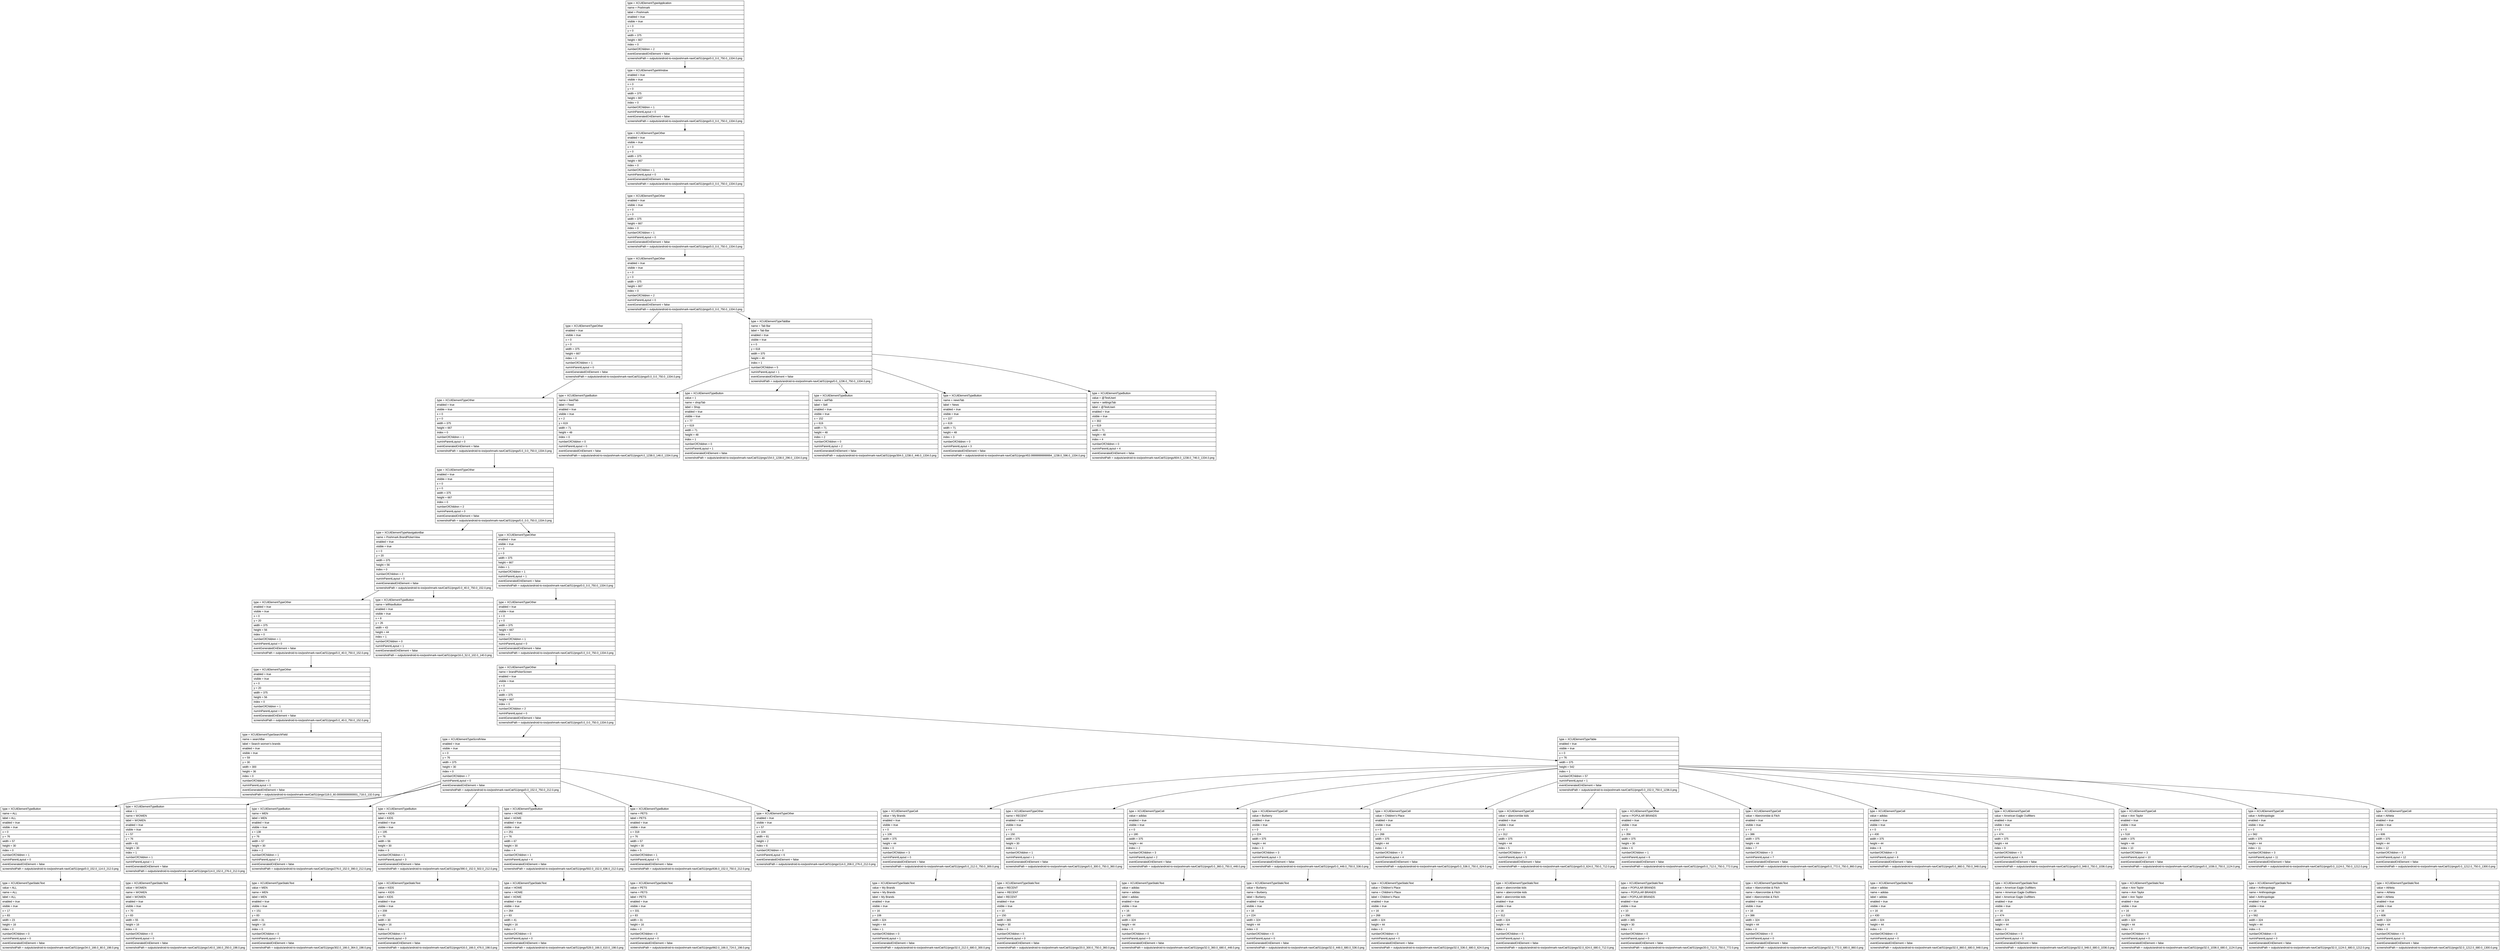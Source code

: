 digraph Layout {

	node [shape=record fontname=Arial];

	0	[label="{type = XCUIElementTypeApplication\l|name = Poshmark\l|label = Poshmark\l|enabled = true\l|visible = true\l|x = 0\l|y = 0\l|width = 375\l|height = 667\l|index = 0\l|numberOfChildren = 2\l|eventGeneratedOnElement = false \l|screenshotPath = outputs/android-to-ios/poshmark-naviCat/S1/pngs/0.0_0.0_750.0_1334.0.png\l}"]
	1	[label="{type = XCUIElementTypeWindow\l|enabled = true\l|visible = true\l|x = 0\l|y = 0\l|width = 375\l|height = 667\l|index = 0\l|numberOfChildren = 1\l|numInParentLayout = 0\l|eventGeneratedOnElement = false \l|screenshotPath = outputs/android-to-ios/poshmark-naviCat/S1/pngs/0.0_0.0_750.0_1334.0.png\l}"]
	2	[label="{type = XCUIElementTypeOther\l|enabled = true\l|visible = true\l|x = 0\l|y = 0\l|width = 375\l|height = 667\l|index = 0\l|numberOfChildren = 1\l|numInParentLayout = 0\l|eventGeneratedOnElement = false \l|screenshotPath = outputs/android-to-ios/poshmark-naviCat/S1/pngs/0.0_0.0_750.0_1334.0.png\l}"]
	3	[label="{type = XCUIElementTypeOther\l|enabled = true\l|visible = true\l|x = 0\l|y = 0\l|width = 375\l|height = 667\l|index = 0\l|numberOfChildren = 1\l|numInParentLayout = 0\l|eventGeneratedOnElement = false \l|screenshotPath = outputs/android-to-ios/poshmark-naviCat/S1/pngs/0.0_0.0_750.0_1334.0.png\l}"]
	4	[label="{type = XCUIElementTypeOther\l|enabled = true\l|visible = true\l|x = 0\l|y = 0\l|width = 375\l|height = 667\l|index = 0\l|numberOfChildren = 2\l|numInParentLayout = 0\l|eventGeneratedOnElement = false \l|screenshotPath = outputs/android-to-ios/poshmark-naviCat/S1/pngs/0.0_0.0_750.0_1334.0.png\l}"]
	5	[label="{type = XCUIElementTypeOther\l|enabled = true\l|visible = true\l|x = 0\l|y = 0\l|width = 375\l|height = 667\l|index = 0\l|numberOfChildren = 1\l|numInParentLayout = 0\l|eventGeneratedOnElement = false \l|screenshotPath = outputs/android-to-ios/poshmark-naviCat/S1/pngs/0.0_0.0_750.0_1334.0.png\l}"]
	6	[label="{type = XCUIElementTypeTabBar\l|name = Tab Bar\l|label = Tab Bar\l|enabled = true\l|visible = true\l|x = 0\l|y = 618\l|width = 375\l|height = 49\l|index = 1\l|numberOfChildren = 5\l|numInParentLayout = 1\l|eventGeneratedOnElement = false \l|screenshotPath = outputs/android-to-ios/poshmark-naviCat/S1/pngs/0.0_1236.0_750.0_1334.0.png\l}"]
	7	[label="{type = XCUIElementTypeOther\l|enabled = true\l|visible = true\l|x = 0\l|y = 0\l|width = 375\l|height = 667\l|index = 0\l|numberOfChildren = 1\l|numInParentLayout = 0\l|eventGeneratedOnElement = false \l|screenshotPath = outputs/android-to-ios/poshmark-naviCat/S1/pngs/0.0_0.0_750.0_1334.0.png\l}"]
	8	[label="{type = XCUIElementTypeButton\l|name = feedTab\l|label = Feed\l|enabled = true\l|visible = true\l|x = 2\l|y = 619\l|width = 71\l|height = 48\l|index = 0\l|numberOfChildren = 0\l|numInParentLayout = 0\l|eventGeneratedOnElement = false \l|screenshotPath = outputs/android-to-ios/poshmark-naviCat/S1/pngs/4.0_1238.0_146.0_1334.0.png\l}"]
	9	[label="{type = XCUIElementTypeButton\l|value = 1\l|name = shopTab\l|label = Shop\l|enabled = true\l|visible = true\l|x = 77\l|y = 619\l|width = 71\l|height = 48\l|index = 1\l|numberOfChildren = 0\l|numInParentLayout = 1\l|eventGeneratedOnElement = false \l|screenshotPath = outputs/android-to-ios/poshmark-naviCat/S1/pngs/154.0_1238.0_296.0_1334.0.png\l}"]
	10	[label="{type = XCUIElementTypeButton\l|name = sellTab\l|label = Sell\l|enabled = true\l|visible = true\l|x = 152\l|y = 619\l|width = 71\l|height = 48\l|index = 2\l|numberOfChildren = 0\l|numInParentLayout = 2\l|eventGeneratedOnElement = false \l|screenshotPath = outputs/android-to-ios/poshmark-naviCat/S1/pngs/304.0_1238.0_446.0_1334.0.png\l}"]
	11	[label="{type = XCUIElementTypeButton\l|name = newsTab\l|label = News\l|enabled = true\l|visible = true\l|x = 227\l|y = 619\l|width = 71\l|height = 48\l|index = 3\l|numberOfChildren = 0\l|numInParentLayout = 3\l|eventGeneratedOnElement = false \l|screenshotPath = outputs/android-to-ios/poshmark-naviCat/S1/pngs/453.99999999999994_1238.0_596.0_1334.0.png\l}"]
	12	[label="{type = XCUIElementTypeButton\l|value = @TestUseri\l|name = settingsTab\l|label = @TestUseri\l|enabled = true\l|visible = true\l|x = 302\l|y = 619\l|width = 71\l|height = 48\l|index = 4\l|numberOfChildren = 0\l|numInParentLayout = 4\l|eventGeneratedOnElement = false \l|screenshotPath = outputs/android-to-ios/poshmark-naviCat/S1/pngs/604.0_1238.0_746.0_1334.0.png\l}"]
	13	[label="{type = XCUIElementTypeOther\l|enabled = true\l|visible = true\l|x = 0\l|y = 0\l|width = 375\l|height = 667\l|index = 0\l|numberOfChildren = 2\l|numInParentLayout = 0\l|eventGeneratedOnElement = false \l|screenshotPath = outputs/android-to-ios/poshmark-naviCat/S1/pngs/0.0_0.0_750.0_1334.0.png\l}"]
	14	[label="{type = XCUIElementTypeNavigationBar\l|name = Poshmark.BrandPickerView\l|enabled = true\l|visible = true\l|x = 0\l|y = 20\l|width = 375\l|height = 56\l|index = 0\l|numberOfChildren = 2\l|numInParentLayout = 0\l|eventGeneratedOnElement = false \l|screenshotPath = outputs/android-to-ios/poshmark-naviCat/S1/pngs/0.0_40.0_750.0_152.0.png\l}"]
	15	[label="{type = XCUIElementTypeOther\l|enabled = true\l|visible = true\l|x = 0\l|y = 0\l|width = 375\l|height = 667\l|index = 1\l|numberOfChildren = 1\l|numInParentLayout = 1\l|eventGeneratedOnElement = false \l|screenshotPath = outputs/android-to-ios/poshmark-naviCat/S1/pngs/0.0_0.0_750.0_1334.0.png\l}"]
	16	[label="{type = XCUIElementTypeOther\l|enabled = true\l|visible = true\l|x = 0\l|y = 20\l|width = 375\l|height = 56\l|index = 0\l|numberOfChildren = 1\l|numInParentLayout = 0\l|eventGeneratedOnElement = false \l|screenshotPath = outputs/android-to-ios/poshmark-naviCat/S1/pngs/0.0_40.0_750.0_152.0.png\l}"]
	17	[label="{type = XCUIElementTypeButton\l|name = leftNavButton\l|enabled = true\l|visible = true\l|x = 8\l|y = 26\l|width = 43\l|height = 44\l|index = 1\l|numberOfChildren = 0\l|numInParentLayout = 1\l|eventGeneratedOnElement = false \l|screenshotPath = outputs/android-to-ios/poshmark-naviCat/S1/pngs/16.0_52.0_102.0_140.0.png\l}"]
	18	[label="{type = XCUIElementTypeOther\l|enabled = true\l|visible = true\l|x = 0\l|y = 0\l|width = 375\l|height = 667\l|index = 0\l|numberOfChildren = 1\l|numInParentLayout = 0\l|eventGeneratedOnElement = false \l|screenshotPath = outputs/android-to-ios/poshmark-naviCat/S1/pngs/0.0_0.0_750.0_1334.0.png\l}"]
	19	[label="{type = XCUIElementTypeOther\l|enabled = true\l|visible = true\l|x = 0\l|y = 20\l|width = 375\l|height = 56\l|index = 0\l|numberOfChildren = 1\l|numInParentLayout = 0\l|eventGeneratedOnElement = false \l|screenshotPath = outputs/android-to-ios/poshmark-naviCat/S1/pngs/0.0_40.0_750.0_152.0.png\l}"]
	20	[label="{type = XCUIElementTypeOther\l|name = brandPickerScreen\l|enabled = true\l|visible = true\l|x = 0\l|y = 0\l|width = 375\l|height = 667\l|index = 0\l|numberOfChildren = 2\l|numInParentLayout = 0\l|eventGeneratedOnElement = false \l|screenshotPath = outputs/android-to-ios/poshmark-naviCat/S1/pngs/0.0_0.0_750.0_1334.0.png\l}"]
	21	[label="{type = XCUIElementTypeSearchField\l|name = searchBar\l|label = Search women's brands\l|enabled = true\l|visible = true\l|x = 59\l|y = 30\l|width = 300\l|height = 36\l|index = 0\l|numberOfChildren = 0\l|numInParentLayout = 0\l|eventGeneratedOnElement = false \l|screenshotPath = outputs/android-to-ios/poshmark-naviCat/S1/pngs/118.0_60.00000000000001_718.0_132.0.png\l}"]
	22	[label="{type = XCUIElementTypeScrollView\l|enabled = true\l|visible = true\l|x = 0\l|y = 76\l|width = 375\l|height = 30\l|index = 0\l|numberOfChildren = 7\l|numInParentLayout = 0\l|eventGeneratedOnElement = false \l|screenshotPath = outputs/android-to-ios/poshmark-naviCat/S1/pngs/0.0_152.0_750.0_212.0.png\l}"]
	23	[label="{type = XCUIElementTypeTable\l|enabled = true\l|visible = true\l|x = 0\l|y = 76\l|width = 375\l|height = 542\l|index = 1\l|numberOfChildren = 57\l|numInParentLayout = 1\l|eventGeneratedOnElement = false \l|screenshotPath = outputs/android-to-ios/poshmark-naviCat/S1/pngs/0.0_152.0_750.0_1236.0.png\l}"]
	24	[label="{type = XCUIElementTypeButton\l|name = ALL\l|label = ALL\l|enabled = true\l|visible = true\l|x = 0\l|y = 76\l|width = 57\l|height = 30\l|index = 0\l|numberOfChildren = 1\l|numInParentLayout = 0\l|eventGeneratedOnElement = false \l|screenshotPath = outputs/android-to-ios/poshmark-naviCat/S1/pngs/0.0_152.0_114.0_212.0.png\l}"]
	25	[label="{type = XCUIElementTypeButton\l|value = 1\l|name = WOMEN\l|label = WOMEN\l|enabled = true\l|visible = true\l|x = 57\l|y = 76\l|width = 81\l|height = 30\l|index = 1\l|numberOfChildren = 1\l|numInParentLayout = 1\l|eventGeneratedOnElement = false \l|screenshotPath = outputs/android-to-ios/poshmark-naviCat/S1/pngs/114.0_152.0_276.0_212.0.png\l}"]
	26	[label="{type = XCUIElementTypeButton\l|name = MEN\l|label = MEN\l|enabled = true\l|visible = true\l|x = 138\l|y = 76\l|width = 57\l|height = 30\l|index = 2\l|numberOfChildren = 1\l|numInParentLayout = 2\l|eventGeneratedOnElement = false \l|screenshotPath = outputs/android-to-ios/poshmark-naviCat/S1/pngs/276.0_152.0_390.0_212.0.png\l}"]
	27	[label="{type = XCUIElementTypeButton\l|name = KIDS\l|label = KIDS\l|enabled = true\l|visible = true\l|x = 195\l|y = 76\l|width = 56\l|height = 30\l|index = 3\l|numberOfChildren = 1\l|numInParentLayout = 3\l|eventGeneratedOnElement = false \l|screenshotPath = outputs/android-to-ios/poshmark-naviCat/S1/pngs/390.0_152.0_502.0_212.0.png\l}"]
	28	[label="{type = XCUIElementTypeButton\l|name = HOME\l|label = HOME\l|enabled = true\l|visible = true\l|x = 251\l|y = 76\l|width = 67\l|height = 30\l|index = 4\l|numberOfChildren = 1\l|numInParentLayout = 4\l|eventGeneratedOnElement = false \l|screenshotPath = outputs/android-to-ios/poshmark-naviCat/S1/pngs/502.0_152.0_636.0_212.0.png\l}"]
	29	[label="{type = XCUIElementTypeButton\l|name = PETS\l|label = PETS\l|enabled = true\l|visible = true\l|x = 318\l|y = 76\l|width = 57\l|height = 30\l|index = 5\l|numberOfChildren = 1\l|numInParentLayout = 5\l|eventGeneratedOnElement = false \l|screenshotPath = outputs/android-to-ios/poshmark-naviCat/S1/pngs/636.0_152.0_750.0_212.0.png\l}"]
	30	[label="{type = XCUIElementTypeOther\l|enabled = true\l|visible = true\l|x = 57\l|y = 104\l|width = 81\l|height = 2\l|index = 6\l|numberOfChildren = 0\l|numInParentLayout = 6\l|eventGeneratedOnElement = false \l|screenshotPath = outputs/android-to-ios/poshmark-naviCat/S1/pngs/114.0_208.0_276.0_212.0.png\l}"]
	31	[label="{type = XCUIElementTypeCell\l|value = My Brands\l|enabled = true\l|visible = true\l|x = 0\l|y = 106\l|width = 375\l|height = 44\l|index = 0\l|numberOfChildren = 3\l|numInParentLayout = 0\l|eventGeneratedOnElement = false \l|screenshotPath = outputs/android-to-ios/poshmark-naviCat/S1/pngs/0.0_212.0_750.0_300.0.png\l}"]
	32	[label="{type = XCUIElementTypeOther\l|name = RECENT\l|enabled = true\l|visible = true\l|x = 0\l|y = 150\l|width = 375\l|height = 30\l|index = 1\l|numberOfChildren = 1\l|numInParentLayout = 1\l|eventGeneratedOnElement = false \l|screenshotPath = outputs/android-to-ios/poshmark-naviCat/S1/pngs/0.0_300.0_750.0_360.0.png\l}"]
	33	[label="{type = XCUIElementTypeCell\l|value = adidas\l|enabled = true\l|visible = true\l|x = 0\l|y = 180\l|width = 375\l|height = 44\l|index = 2\l|numberOfChildren = 3\l|numInParentLayout = 2\l|eventGeneratedOnElement = false \l|screenshotPath = outputs/android-to-ios/poshmark-naviCat/S1/pngs/0.0_360.0_750.0_448.0.png\l}"]
	34	[label="{type = XCUIElementTypeCell\l|value = Burberry\l|enabled = true\l|visible = true\l|x = 0\l|y = 224\l|width = 375\l|height = 44\l|index = 3\l|numberOfChildren = 3\l|numInParentLayout = 3\l|eventGeneratedOnElement = false \l|screenshotPath = outputs/android-to-ios/poshmark-naviCat/S1/pngs/0.0_448.0_750.0_536.0.png\l}"]
	35	[label="{type = XCUIElementTypeCell\l|value = Children's Place\l|enabled = true\l|visible = true\l|x = 0\l|y = 268\l|width = 375\l|height = 44\l|index = 4\l|numberOfChildren = 3\l|numInParentLayout = 4\l|eventGeneratedOnElement = false \l|screenshotPath = outputs/android-to-ios/poshmark-naviCat/S1/pngs/0.0_536.0_750.0_624.0.png\l}"]
	36	[label="{type = XCUIElementTypeCell\l|value = abercrombie kids\l|enabled = true\l|visible = true\l|x = 0\l|y = 312\l|width = 375\l|height = 44\l|index = 5\l|numberOfChildren = 3\l|numInParentLayout = 5\l|eventGeneratedOnElement = false \l|screenshotPath = outputs/android-to-ios/poshmark-naviCat/S1/pngs/0.0_624.0_750.0_712.0.png\l}"]
	37	[label="{type = XCUIElementTypeOther\l|name = POPULAR BRANDS\l|enabled = true\l|visible = true\l|x = 0\l|y = 356\l|width = 375\l|height = 30\l|index = 6\l|numberOfChildren = 1\l|numInParentLayout = 6\l|eventGeneratedOnElement = false \l|screenshotPath = outputs/android-to-ios/poshmark-naviCat/S1/pngs/0.0_712.0_750.0_772.0.png\l}"]
	38	[label="{type = XCUIElementTypeCell\l|value = Abercrombie & Fitch\l|enabled = true\l|visible = true\l|x = 0\l|y = 386\l|width = 375\l|height = 44\l|index = 7\l|numberOfChildren = 3\l|numInParentLayout = 7\l|eventGeneratedOnElement = false \l|screenshotPath = outputs/android-to-ios/poshmark-naviCat/S1/pngs/0.0_772.0_750.0_860.0.png\l}"]
	39	[label="{type = XCUIElementTypeCell\l|value = adidas\l|enabled = true\l|visible = true\l|x = 0\l|y = 430\l|width = 375\l|height = 44\l|index = 8\l|numberOfChildren = 3\l|numInParentLayout = 8\l|eventGeneratedOnElement = false \l|screenshotPath = outputs/android-to-ios/poshmark-naviCat/S1/pngs/0.0_860.0_750.0_948.0.png\l}"]
	40	[label="{type = XCUIElementTypeCell\l|value = American Eagle Outfitters\l|enabled = true\l|visible = true\l|x = 0\l|y = 474\l|width = 375\l|height = 44\l|index = 9\l|numberOfChildren = 3\l|numInParentLayout = 9\l|eventGeneratedOnElement = false \l|screenshotPath = outputs/android-to-ios/poshmark-naviCat/S1/pngs/0.0_948.0_750.0_1036.0.png\l}"]
	41	[label="{type = XCUIElementTypeCell\l|value = Ann Taylor\l|enabled = true\l|visible = true\l|x = 0\l|y = 518\l|width = 375\l|height = 44\l|index = 10\l|numberOfChildren = 3\l|numInParentLayout = 10\l|eventGeneratedOnElement = false \l|screenshotPath = outputs/android-to-ios/poshmark-naviCat/S1/pngs/0.0_1036.0_750.0_1124.0.png\l}"]
	42	[label="{type = XCUIElementTypeCell\l|value = Anthropologie\l|enabled = true\l|visible = true\l|x = 0\l|y = 562\l|width = 375\l|height = 44\l|index = 11\l|numberOfChildren = 3\l|numInParentLayout = 11\l|eventGeneratedOnElement = false \l|screenshotPath = outputs/android-to-ios/poshmark-naviCat/S1/pngs/0.0_1124.0_750.0_1212.0.png\l}"]
	43	[label="{type = XCUIElementTypeCell\l|value = Athleta\l|enabled = true\l|visible = true\l|x = 0\l|y = 606\l|width = 375\l|height = 44\l|index = 12\l|numberOfChildren = 3\l|numInParentLayout = 12\l|eventGeneratedOnElement = false \l|screenshotPath = outputs/android-to-ios/poshmark-naviCat/S1/pngs/0.0_1212.0_750.0_1300.0.png\l}"]
	44	[label="{type = XCUIElementTypeStaticText\l|value = ALL\l|name = ALL\l|label = ALL\l|enabled = true\l|visible = true\l|x = 17\l|y = 83\l|width = 23\l|height = 16\l|index = 0\l|numberOfChildren = 0\l|numInParentLayout = 0\l|eventGeneratedOnElement = false \l|screenshotPath = outputs/android-to-ios/poshmark-naviCat/S1/pngs/34.0_166.0_80.0_198.0.png\l}"]
	45	[label="{type = XCUIElementTypeStaticText\l|value = WOMEN\l|name = WOMEN\l|label = WOMEN\l|enabled = true\l|visible = true\l|x = 70\l|y = 83\l|width = 55\l|height = 16\l|index = 0\l|numberOfChildren = 0\l|numInParentLayout = 0\l|eventGeneratedOnElement = false \l|screenshotPath = outputs/android-to-ios/poshmark-naviCat/S1/pngs/140.0_166.0_250.0_198.0.png\l}"]
	46	[label="{type = XCUIElementTypeStaticText\l|value = MEN\l|name = MEN\l|label = MEN\l|enabled = true\l|visible = true\l|x = 151\l|y = 83\l|width = 31\l|height = 16\l|index = 0\l|numberOfChildren = 0\l|numInParentLayout = 0\l|eventGeneratedOnElement = false \l|screenshotPath = outputs/android-to-ios/poshmark-naviCat/S1/pngs/302.0_166.0_364.0_198.0.png\l}"]
	47	[label="{type = XCUIElementTypeStaticText\l|value = KIDS\l|name = KIDS\l|label = KIDS\l|enabled = true\l|visible = true\l|x = 208\l|y = 83\l|width = 30\l|height = 16\l|index = 0\l|numberOfChildren = 0\l|numInParentLayout = 0\l|eventGeneratedOnElement = false \l|screenshotPath = outputs/android-to-ios/poshmark-naviCat/S1/pngs/416.0_166.0_476.0_198.0.png\l}"]
	48	[label="{type = XCUIElementTypeStaticText\l|value = HOME\l|name = HOME\l|label = HOME\l|enabled = true\l|visible = true\l|x = 264\l|y = 83\l|width = 41\l|height = 16\l|index = 0\l|numberOfChildren = 0\l|numInParentLayout = 0\l|eventGeneratedOnElement = false \l|screenshotPath = outputs/android-to-ios/poshmark-naviCat/S1/pngs/528.0_166.0_610.0_198.0.png\l}"]
	49	[label="{type = XCUIElementTypeStaticText\l|value = PETS\l|name = PETS\l|label = PETS\l|enabled = true\l|visible = true\l|x = 331\l|y = 83\l|width = 31\l|height = 16\l|index = 0\l|numberOfChildren = 0\l|numInParentLayout = 0\l|eventGeneratedOnElement = false \l|screenshotPath = outputs/android-to-ios/poshmark-naviCat/S1/pngs/662.0_166.0_724.0_198.0.png\l}"]
	50	[label="{type = XCUIElementTypeStaticText\l|value = My Brands\l|name = My Brands\l|label = My Brands\l|enabled = true\l|visible = true\l|x = 16\l|y = 106\l|width = 324\l|height = 44\l|index = 1\l|numberOfChildren = 0\l|numInParentLayout = 1\l|eventGeneratedOnElement = false \l|screenshotPath = outputs/android-to-ios/poshmark-naviCat/S1/pngs/32.0_212.0_680.0_300.0.png\l}"]
	51	[label="{type = XCUIElementTypeStaticText\l|value = RECENT\l|name = RECENT\l|label = RECENT\l|enabled = true\l|visible = true\l|x = 10\l|y = 150\l|width = 365\l|height = 30\l|index = 0\l|numberOfChildren = 0\l|numInParentLayout = 0\l|eventGeneratedOnElement = false \l|screenshotPath = outputs/android-to-ios/poshmark-naviCat/S1/pngs/20.0_300.0_750.0_360.0.png\l}"]
	52	[label="{type = XCUIElementTypeStaticText\l|value = adidas\l|name = adidas\l|label = adidas\l|enabled = true\l|visible = true\l|x = 16\l|y = 180\l|width = 324\l|height = 44\l|index = 0\l|numberOfChildren = 0\l|numInParentLayout = 0\l|eventGeneratedOnElement = false \l|screenshotPath = outputs/android-to-ios/poshmark-naviCat/S1/pngs/32.0_360.0_680.0_448.0.png\l}"]
	53	[label="{type = XCUIElementTypeStaticText\l|value = Burberry\l|name = Burberry\l|label = Burberry\l|enabled = true\l|visible = true\l|x = 16\l|y = 224\l|width = 324\l|height = 44\l|index = 0\l|numberOfChildren = 0\l|numInParentLayout = 0\l|eventGeneratedOnElement = false \l|screenshotPath = outputs/android-to-ios/poshmark-naviCat/S1/pngs/32.0_448.0_680.0_536.0.png\l}"]
	54	[label="{type = XCUIElementTypeStaticText\l|value = Children's Place\l|name = Children's Place\l|label = Children's Place\l|enabled = true\l|visible = true\l|x = 16\l|y = 268\l|width = 324\l|height = 44\l|index = 0\l|numberOfChildren = 0\l|numInParentLayout = 0\l|eventGeneratedOnElement = false \l|screenshotPath = outputs/android-to-ios/poshmark-naviCat/S1/pngs/32.0_536.0_680.0_624.0.png\l}"]
	55	[label="{type = XCUIElementTypeStaticText\l|value = abercrombie kids\l|name = abercrombie kids\l|label = abercrombie kids\l|enabled = true\l|visible = true\l|x = 16\l|y = 312\l|width = 324\l|height = 44\l|index = 1\l|numberOfChildren = 0\l|numInParentLayout = 1\l|eventGeneratedOnElement = false \l|screenshotPath = outputs/android-to-ios/poshmark-naviCat/S1/pngs/32.0_624.0_680.0_712.0.png\l}"]
	56	[label="{type = XCUIElementTypeStaticText\l|value = POPULAR BRANDS\l|name = POPULAR BRANDS\l|label = POPULAR BRANDS\l|enabled = true\l|visible = true\l|x = 10\l|y = 356\l|width = 365\l|height = 30\l|index = 0\l|numberOfChildren = 0\l|numInParentLayout = 0\l|eventGeneratedOnElement = false \l|screenshotPath = outputs/android-to-ios/poshmark-naviCat/S1/pngs/20.0_712.0_750.0_772.0.png\l}"]
	57	[label="{type = XCUIElementTypeStaticText\l|value = Abercrombie & Fitch\l|name = Abercrombie & Fitch\l|label = Abercrombie & Fitch\l|enabled = true\l|visible = true\l|x = 16\l|y = 386\l|width = 324\l|height = 44\l|index = 0\l|numberOfChildren = 0\l|numInParentLayout = 0\l|eventGeneratedOnElement = false \l|screenshotPath = outputs/android-to-ios/poshmark-naviCat/S1/pngs/32.0_772.0_680.0_860.0.png\l}"]
	58	[label="{type = XCUIElementTypeStaticText\l|value = adidas\l|name = adidas\l|label = adidas\l|enabled = true\l|visible = true\l|x = 16\l|y = 430\l|width = 324\l|height = 44\l|index = 0\l|numberOfChildren = 0\l|numInParentLayout = 0\l|eventGeneratedOnElement = false \l|screenshotPath = outputs/android-to-ios/poshmark-naviCat/S1/pngs/32.0_860.0_680.0_948.0.png\l}"]
	59	[label="{type = XCUIElementTypeStaticText\l|value = American Eagle Outfitters\l|name = American Eagle Outfitters\l|label = American Eagle Outfitters\l|enabled = true\l|visible = true\l|x = 16\l|y = 474\l|width = 324\l|height = 44\l|index = 0\l|numberOfChildren = 0\l|numInParentLayout = 0\l|eventGeneratedOnElement = false \l|screenshotPath = outputs/android-to-ios/poshmark-naviCat/S1/pngs/32.0_948.0_680.0_1036.0.png\l}"]
	60	[label="{type = XCUIElementTypeStaticText\l|value = Ann Taylor\l|name = Ann Taylor\l|label = Ann Taylor\l|enabled = true\l|visible = true\l|x = 16\l|y = 518\l|width = 324\l|height = 44\l|index = 0\l|numberOfChildren = 0\l|numInParentLayout = 0\l|eventGeneratedOnElement = false \l|screenshotPath = outputs/android-to-ios/poshmark-naviCat/S1/pngs/32.0_1036.0_680.0_1124.0.png\l}"]
	61	[label="{type = XCUIElementTypeStaticText\l|value = Anthropologie\l|name = Anthropologie\l|label = Anthropologie\l|enabled = true\l|visible = true\l|x = 16\l|y = 562\l|width = 324\l|height = 44\l|index = 0\l|numberOfChildren = 0\l|numInParentLayout = 0\l|eventGeneratedOnElement = false \l|screenshotPath = outputs/android-to-ios/poshmark-naviCat/S1/pngs/32.0_1124.0_680.0_1212.0.png\l}"]
	62	[label="{type = XCUIElementTypeStaticText\l|value = Athleta\l|name = Athleta\l|label = Athleta\l|enabled = true\l|visible = true\l|x = 16\l|y = 606\l|width = 324\l|height = 44\l|index = 0\l|numberOfChildren = 0\l|numInParentLayout = 0\l|eventGeneratedOnElement = false \l|screenshotPath = outputs/android-to-ios/poshmark-naviCat/S1/pngs/32.0_1212.0_680.0_1300.0.png\l}"]


	0 -> 1
	1 -> 2
	2 -> 3
	3 -> 4
	4 -> 5
	4 -> 6
	5 -> 7
	6 -> 8
	6 -> 9
	6 -> 10
	6 -> 11
	6 -> 12
	7 -> 13
	13 -> 14
	13 -> 15
	14 -> 16
	14 -> 17
	15 -> 18
	16 -> 19
	18 -> 20
	19 -> 21
	20 -> 22
	20 -> 23
	22 -> 24
	22 -> 25
	22 -> 26
	22 -> 27
	22 -> 28
	22 -> 29
	22 -> 30
	23 -> 31
	23 -> 32
	23 -> 33
	23 -> 34
	23 -> 35
	23 -> 36
	23 -> 37
	23 -> 38
	23 -> 39
	23 -> 40
	23 -> 41
	23 -> 42
	23 -> 43
	24 -> 44
	25 -> 45
	26 -> 46
	27 -> 47
	28 -> 48
	29 -> 49
	31 -> 50
	32 -> 51
	33 -> 52
	34 -> 53
	35 -> 54
	36 -> 55
	37 -> 56
	38 -> 57
	39 -> 58
	40 -> 59
	41 -> 60
	42 -> 61
	43 -> 62


}